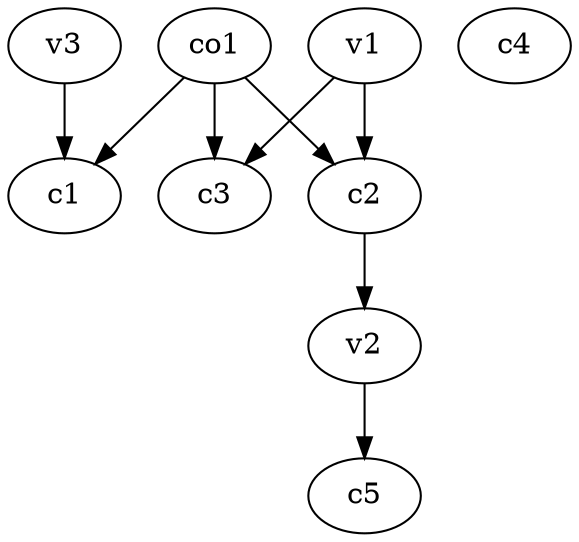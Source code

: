 strict digraph  {
c1;
c2;
c3;
c4;
c5;
v1;
v2;
v3;
co1;
c2 -> v2  [weight=1];
v1 -> c2  [weight=1];
v1 -> c3  [weight=1];
v2 -> c5  [weight=1];
v3 -> c1  [weight=1];
co1 -> c2  [weight=1];
co1 -> c1  [weight=1];
co1 -> c3  [weight=1];
}
